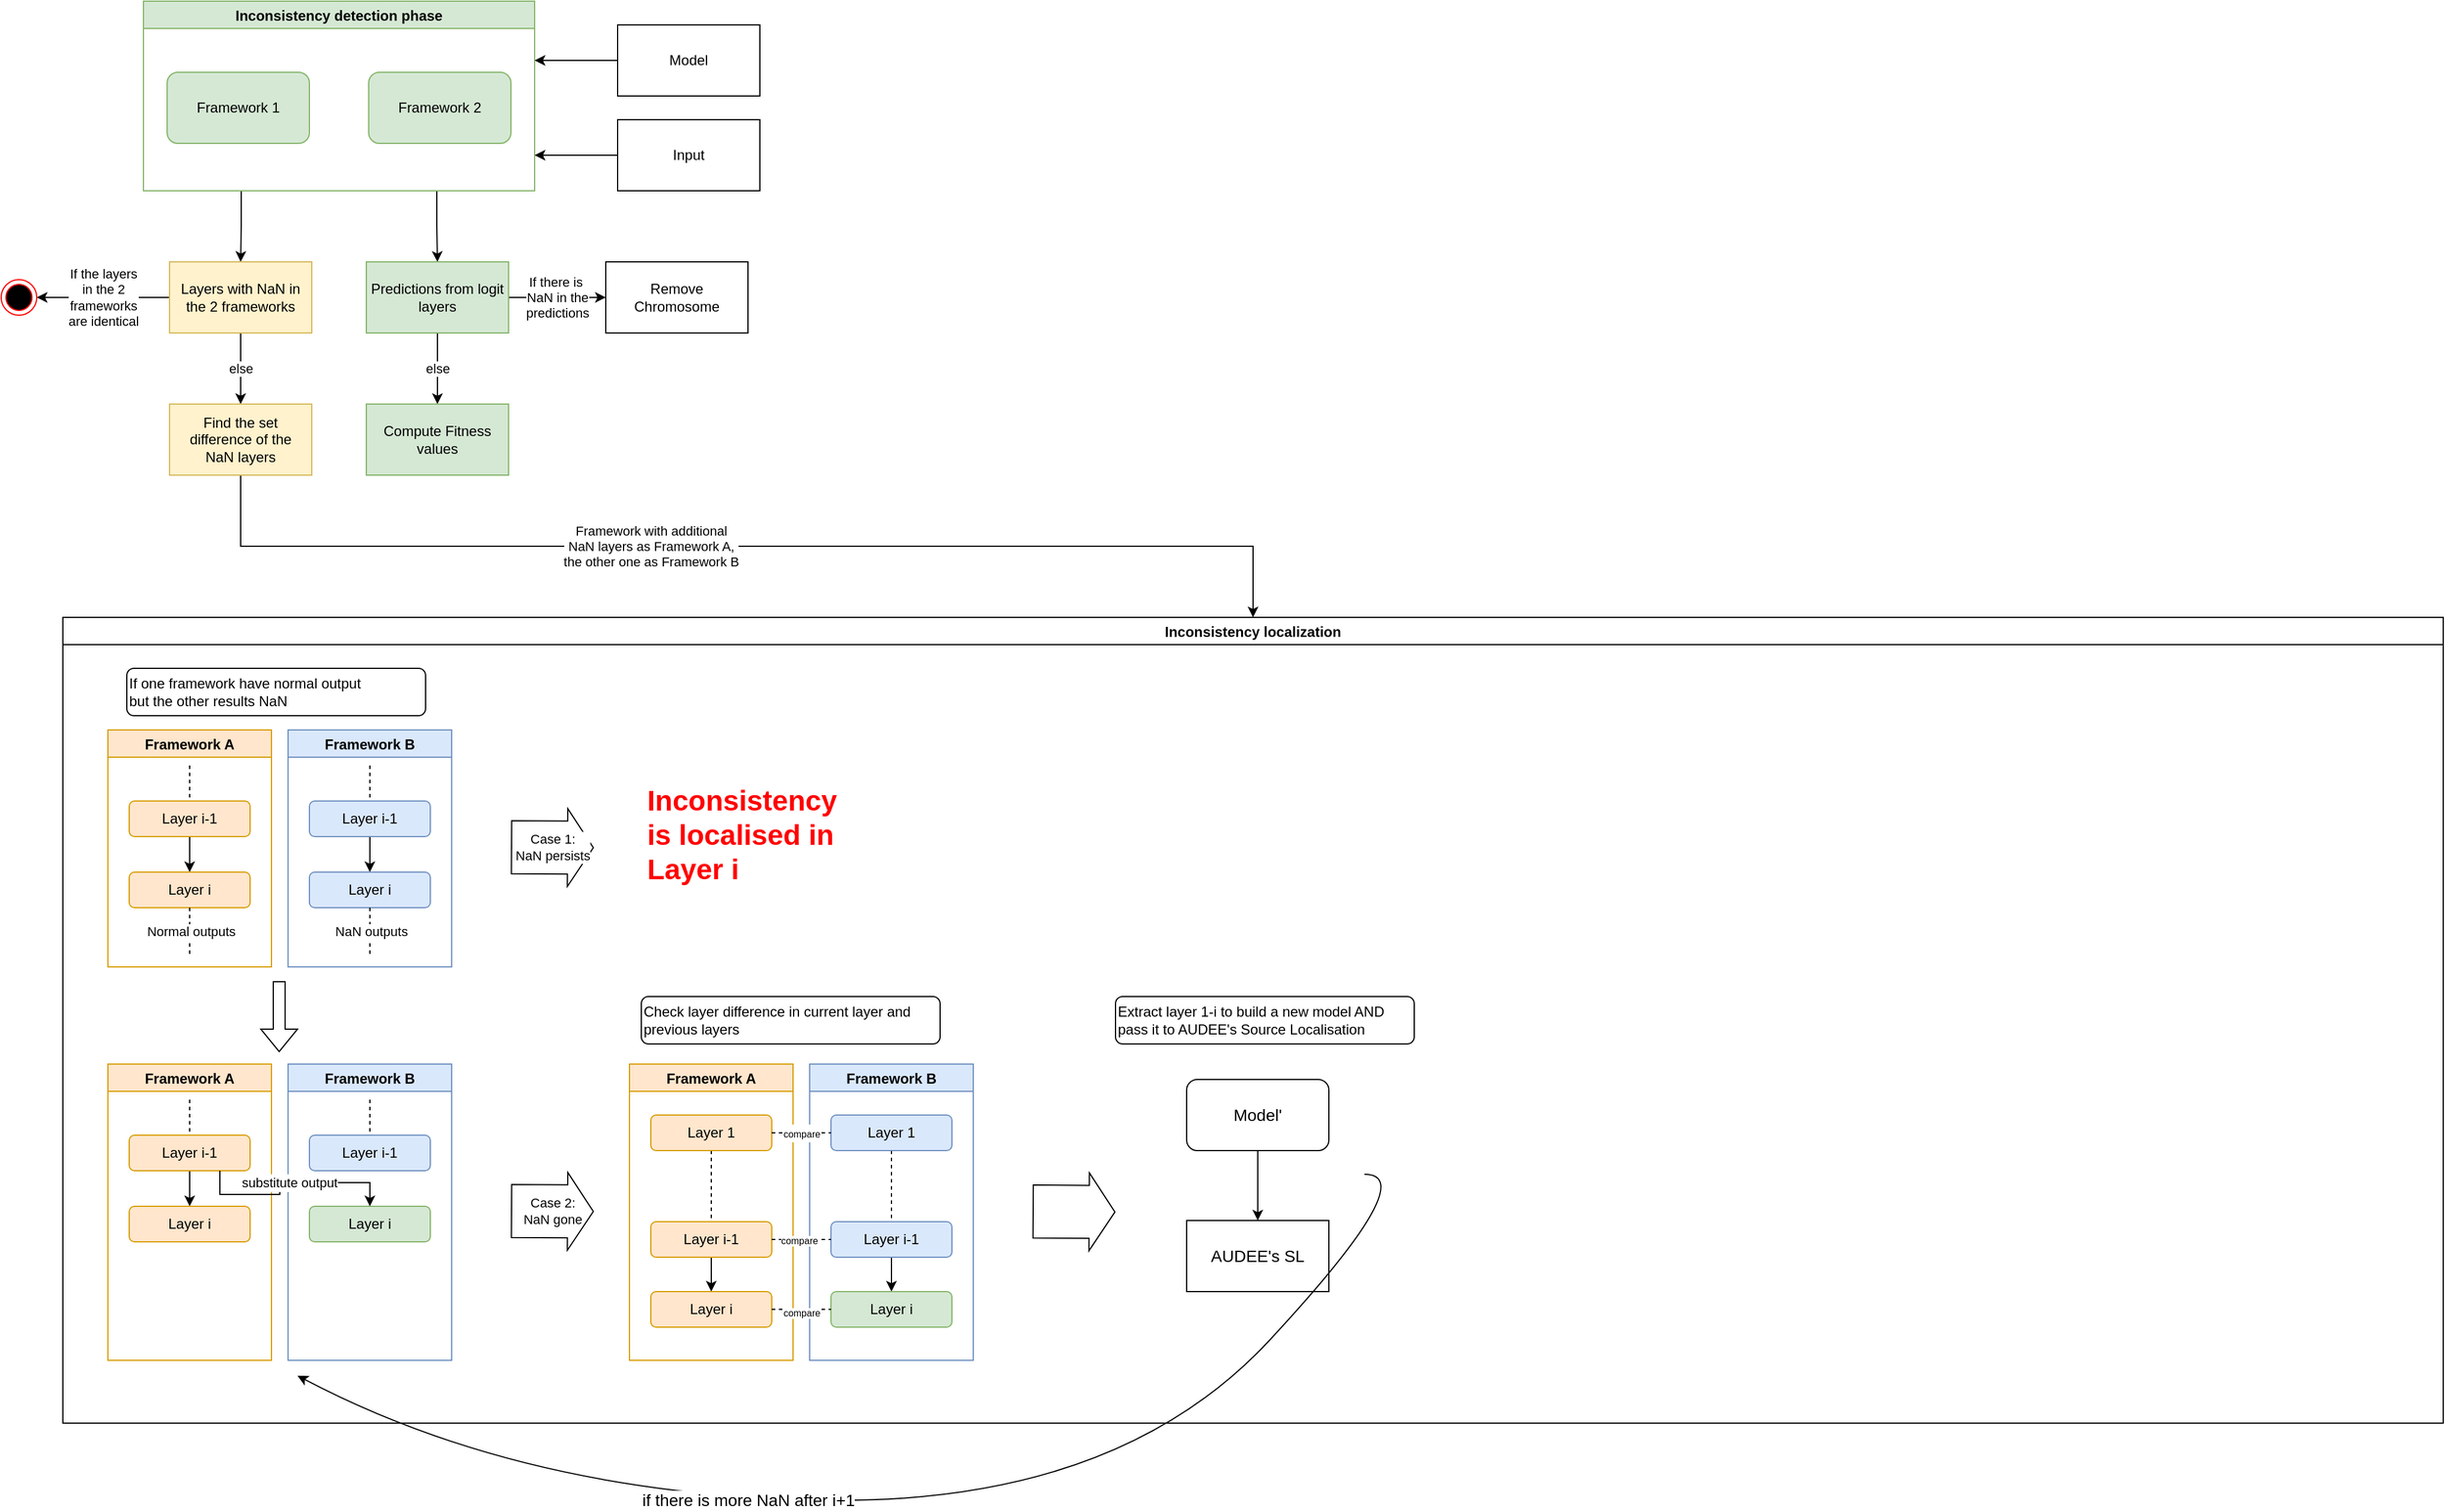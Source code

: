 <mxfile version="17.4.5" type="github">
  <diagram id="KMrJF5xkyydDern5e_y1" name="Page-1">
    <mxGraphModel dx="784" dy="596" grid="1" gridSize="10" guides="1" tooltips="1" connect="1" arrows="1" fold="1" page="1" pageScale="1" pageWidth="827" pageHeight="1169" math="0" shadow="0">
      <root>
        <mxCell id="0" />
        <mxCell id="1" parent="0" />
        <mxCell id="ZWeKVcOg7MyMfSJs-o2y-11" value="Inconsistency localization" style="swimlane;" parent="1" vertex="1">
          <mxGeometry x="72" y="570" width="2008" height="680" as="geometry" />
        </mxCell>
        <mxCell id="n7mDoR5MaPQhv6rX2TrS-96" value="Framework A" style="swimlane;labelBackgroundColor=none;labelBorderColor=none;fillColor=#ffe6cc;strokeColor=#d79b00;" parent="ZWeKVcOg7MyMfSJs-o2y-11" vertex="1">
          <mxGeometry x="38" y="95" width="138" height="200" as="geometry" />
        </mxCell>
        <mxCell id="n7mDoR5MaPQhv6rX2TrS-97" style="edgeStyle=orthogonalEdgeStyle;rounded=0;orthogonalLoop=1;jettySize=auto;html=1;entryX=0.5;entryY=0;entryDx=0;entryDy=0;endArrow=none;endFill=0;dashed=1;" parent="n7mDoR5MaPQhv6rX2TrS-96" target="n7mDoR5MaPQhv6rX2TrS-99" edge="1">
          <mxGeometry relative="1" as="geometry">
            <mxPoint x="69" y="30" as="sourcePoint" />
          </mxGeometry>
        </mxCell>
        <mxCell id="n7mDoR5MaPQhv6rX2TrS-98" style="edgeStyle=orthogonalEdgeStyle;rounded=0;orthogonalLoop=1;jettySize=auto;html=1;endArrow=classic;endFill=1;" parent="n7mDoR5MaPQhv6rX2TrS-96" source="n7mDoR5MaPQhv6rX2TrS-99" target="n7mDoR5MaPQhv6rX2TrS-100" edge="1">
          <mxGeometry relative="1" as="geometry" />
        </mxCell>
        <mxCell id="n7mDoR5MaPQhv6rX2TrS-99" value="Layer i-1" style="rounded=1;whiteSpace=wrap;html=1;labelBackgroundColor=none;labelBorderColor=none;fillColor=#ffe6cc;strokeColor=#d79b00;" parent="n7mDoR5MaPQhv6rX2TrS-96" vertex="1">
          <mxGeometry x="18" y="60" width="102" height="30" as="geometry" />
        </mxCell>
        <mxCell id="n7mDoR5MaPQhv6rX2TrS-100" value="Layer i" style="rounded=1;whiteSpace=wrap;html=1;labelBackgroundColor=none;labelBorderColor=none;fillColor=#ffe6cc;strokeColor=#d79b00;" parent="n7mDoR5MaPQhv6rX2TrS-96" vertex="1">
          <mxGeometry x="18" y="120" width="102" height="30" as="geometry" />
        </mxCell>
        <mxCell id="n7mDoR5MaPQhv6rX2TrS-102" value="Framework B" style="swimlane;labelBackgroundColor=none;labelBorderColor=none;fillColor=#dae8fc;strokeColor=#6c8ebf;" parent="ZWeKVcOg7MyMfSJs-o2y-11" vertex="1">
          <mxGeometry x="190" y="95" width="138" height="200" as="geometry" />
        </mxCell>
        <mxCell id="n7mDoR5MaPQhv6rX2TrS-103" style="edgeStyle=orthogonalEdgeStyle;rounded=0;orthogonalLoop=1;jettySize=auto;html=1;entryX=0.5;entryY=0;entryDx=0;entryDy=0;endArrow=none;endFill=0;dashed=1;" parent="n7mDoR5MaPQhv6rX2TrS-102" target="n7mDoR5MaPQhv6rX2TrS-105" edge="1">
          <mxGeometry relative="1" as="geometry">
            <mxPoint x="69" y="30" as="sourcePoint" />
          </mxGeometry>
        </mxCell>
        <mxCell id="n7mDoR5MaPQhv6rX2TrS-104" style="edgeStyle=orthogonalEdgeStyle;rounded=0;orthogonalLoop=1;jettySize=auto;html=1;endArrow=classic;endFill=1;" parent="n7mDoR5MaPQhv6rX2TrS-102" source="n7mDoR5MaPQhv6rX2TrS-105" target="n7mDoR5MaPQhv6rX2TrS-106" edge="1">
          <mxGeometry relative="1" as="geometry" />
        </mxCell>
        <mxCell id="n7mDoR5MaPQhv6rX2TrS-105" value="Layer i-1" style="rounded=1;whiteSpace=wrap;html=1;labelBackgroundColor=none;labelBorderColor=none;fillColor=#dae8fc;strokeColor=#6c8ebf;" parent="n7mDoR5MaPQhv6rX2TrS-102" vertex="1">
          <mxGeometry x="18" y="60" width="102" height="30" as="geometry" />
        </mxCell>
        <mxCell id="n7mDoR5MaPQhv6rX2TrS-106" value="Layer i" style="rounded=1;whiteSpace=wrap;html=1;labelBackgroundColor=none;labelBorderColor=none;fillColor=#dae8fc;strokeColor=#6c8ebf;" parent="n7mDoR5MaPQhv6rX2TrS-102" vertex="1">
          <mxGeometry x="18" y="120" width="102" height="30" as="geometry" />
        </mxCell>
        <mxCell id="n7mDoR5MaPQhv6rX2TrS-107" value="If one framework have normal output &lt;span style=&quot;white-space: pre&quot;&gt; &lt;br&gt;&lt;/span&gt;but the other results NaN" style="rounded=1;whiteSpace=wrap;html=1;align=left;" parent="ZWeKVcOg7MyMfSJs-o2y-11" vertex="1">
          <mxGeometry x="54" y="43" width="252" height="40" as="geometry" />
        </mxCell>
        <mxCell id="n7mDoR5MaPQhv6rX2TrS-108" value="Framework A" style="swimlane;labelBackgroundColor=none;labelBorderColor=none;fillColor=#ffe6cc;strokeColor=#d79b00;" parent="ZWeKVcOg7MyMfSJs-o2y-11" vertex="1">
          <mxGeometry x="38" y="377" width="138" height="250" as="geometry" />
        </mxCell>
        <mxCell id="n7mDoR5MaPQhv6rX2TrS-109" style="edgeStyle=orthogonalEdgeStyle;rounded=0;orthogonalLoop=1;jettySize=auto;html=1;entryX=0.5;entryY=0;entryDx=0;entryDy=0;endArrow=none;endFill=0;dashed=1;" parent="n7mDoR5MaPQhv6rX2TrS-108" target="n7mDoR5MaPQhv6rX2TrS-111" edge="1">
          <mxGeometry relative="1" as="geometry">
            <mxPoint x="69" y="30" as="sourcePoint" />
          </mxGeometry>
        </mxCell>
        <mxCell id="n7mDoR5MaPQhv6rX2TrS-110" style="edgeStyle=orthogonalEdgeStyle;rounded=0;orthogonalLoop=1;jettySize=auto;html=1;endArrow=classic;endFill=1;" parent="n7mDoR5MaPQhv6rX2TrS-108" source="n7mDoR5MaPQhv6rX2TrS-111" target="n7mDoR5MaPQhv6rX2TrS-112" edge="1">
          <mxGeometry relative="1" as="geometry" />
        </mxCell>
        <mxCell id="n7mDoR5MaPQhv6rX2TrS-111" value="Layer i-1" style="rounded=1;whiteSpace=wrap;html=1;labelBackgroundColor=none;labelBorderColor=none;fillColor=#ffe6cc;strokeColor=#d79b00;" parent="n7mDoR5MaPQhv6rX2TrS-108" vertex="1">
          <mxGeometry x="18" y="60" width="102" height="30" as="geometry" />
        </mxCell>
        <mxCell id="n7mDoR5MaPQhv6rX2TrS-112" value="Layer i" style="rounded=1;whiteSpace=wrap;html=1;labelBackgroundColor=none;labelBorderColor=none;fillColor=#ffe6cc;strokeColor=#d79b00;" parent="n7mDoR5MaPQhv6rX2TrS-108" vertex="1">
          <mxGeometry x="18" y="120" width="102" height="30" as="geometry" />
        </mxCell>
        <mxCell id="n7mDoR5MaPQhv6rX2TrS-114" value="Framework B" style="swimlane;labelBackgroundColor=none;labelBorderColor=none;fillColor=#dae8fc;strokeColor=#6c8ebf;" parent="ZWeKVcOg7MyMfSJs-o2y-11" vertex="1">
          <mxGeometry x="190" y="377" width="138" height="250" as="geometry" />
        </mxCell>
        <mxCell id="n7mDoR5MaPQhv6rX2TrS-115" style="edgeStyle=orthogonalEdgeStyle;rounded=0;orthogonalLoop=1;jettySize=auto;html=1;entryX=0.5;entryY=0;entryDx=0;entryDy=0;endArrow=none;endFill=0;dashed=1;" parent="n7mDoR5MaPQhv6rX2TrS-114" target="n7mDoR5MaPQhv6rX2TrS-117" edge="1">
          <mxGeometry relative="1" as="geometry">
            <mxPoint x="69" y="30" as="sourcePoint" />
          </mxGeometry>
        </mxCell>
        <mxCell id="n7mDoR5MaPQhv6rX2TrS-117" value="Layer i-1" style="rounded=1;whiteSpace=wrap;html=1;labelBackgroundColor=none;labelBorderColor=none;fillColor=#dae8fc;strokeColor=#6c8ebf;" parent="n7mDoR5MaPQhv6rX2TrS-114" vertex="1">
          <mxGeometry x="18" y="60" width="102" height="30" as="geometry" />
        </mxCell>
        <mxCell id="n7mDoR5MaPQhv6rX2TrS-118" value="Layer i" style="rounded=1;whiteSpace=wrap;html=1;labelBackgroundColor=none;labelBorderColor=none;fillColor=#d5e8d4;strokeColor=#82b366;" parent="n7mDoR5MaPQhv6rX2TrS-114" vertex="1">
          <mxGeometry x="18" y="120" width="102" height="30" as="geometry" />
        </mxCell>
        <mxCell id="n7mDoR5MaPQhv6rX2TrS-132" value="" style="shape=flexArrow;endArrow=classic;html=1;rounded=0;fontSize=10;" parent="ZWeKVcOg7MyMfSJs-o2y-11" edge="1">
          <mxGeometry width="50" height="50" relative="1" as="geometry">
            <mxPoint x="182.5" y="307" as="sourcePoint" />
            <mxPoint x="182.5" y="367" as="targetPoint" />
          </mxGeometry>
        </mxCell>
        <mxCell id="n7mDoR5MaPQhv6rX2TrS-154" style="edgeStyle=orthogonalEdgeStyle;rounded=0;orthogonalLoop=1;jettySize=auto;html=1;labelBackgroundColor=none;fontSize=10;fontColor=#FF0000;startArrow=classic;startFill=1;endArrow=none;endFill=0;" parent="ZWeKVcOg7MyMfSJs-o2y-11" edge="1">
          <mxGeometry relative="1" as="geometry">
            <mxPoint x="828" y="505" as="targetPoint" />
          </mxGeometry>
        </mxCell>
        <mxCell id="n7mDoR5MaPQhv6rX2TrS-155" value="&lt;font color=&quot;#000000&quot; style=&quot;font-size: 8px&quot;&gt;substitue&lt;br&gt;output&lt;/font&gt;" style="edgeLabel;html=1;align=center;verticalAlign=middle;resizable=0;points=[];fontSize=10;fontColor=#FF0000;" parent="n7mDoR5MaPQhv6rX2TrS-154" vertex="1" connectable="0">
          <mxGeometry y="2" relative="1" as="geometry">
            <mxPoint as="offset" />
          </mxGeometry>
        </mxCell>
        <mxCell id="-h4L0-unDVR0govAWTsC-1" value="Case 1:&lt;br&gt;NaN persists" style="shape=flexArrow;endArrow=classic;html=1;rounded=0;width=44.706;endSize=6.906;" edge="1" parent="ZWeKVcOg7MyMfSJs-o2y-11">
          <mxGeometry width="50" height="50" relative="1" as="geometry">
            <mxPoint x="378" y="194" as="sourcePoint" />
            <mxPoint x="448" y="194.41" as="targetPoint" />
          </mxGeometry>
        </mxCell>
        <mxCell id="-h4L0-unDVR0govAWTsC-2" value="Case 2:&lt;br&gt;NaN gone" style="shape=flexArrow;endArrow=classic;html=1;rounded=0;width=44.706;endSize=6.906;" edge="1" parent="ZWeKVcOg7MyMfSJs-o2y-11">
          <mxGeometry width="50" height="50" relative="1" as="geometry">
            <mxPoint x="378" y="501" as="sourcePoint" />
            <mxPoint x="448.0" y="501.41" as="targetPoint" />
          </mxGeometry>
        </mxCell>
        <mxCell id="-h4L0-unDVR0govAWTsC-5" value="&lt;h1&gt;&lt;font color=&quot;#ff0000&quot;&gt;Inconsistency is localised in Layer i&lt;/font&gt;&lt;/h1&gt;" style="text;html=1;strokeColor=none;fillColor=none;spacing=5;spacingTop=-20;whiteSpace=wrap;overflow=hidden;rounded=0;fontSize=12;" vertex="1" parent="ZWeKVcOg7MyMfSJs-o2y-11">
          <mxGeometry x="488" y="135" width="190" height="120" as="geometry" />
        </mxCell>
        <mxCell id="-h4L0-unDVR0govAWTsC-8" value="Check layer difference in current layer and previous layers" style="rounded=1;whiteSpace=wrap;html=1;align=left;" vertex="1" parent="ZWeKVcOg7MyMfSJs-o2y-11">
          <mxGeometry x="488" y="320" width="252" height="40" as="geometry" />
        </mxCell>
        <mxCell id="-h4L0-unDVR0govAWTsC-9" value="Framework A" style="swimlane;labelBackgroundColor=none;labelBorderColor=none;fillColor=#ffe6cc;strokeColor=#d79b00;" vertex="1" parent="ZWeKVcOg7MyMfSJs-o2y-11">
          <mxGeometry x="478" y="377" width="138" height="250" as="geometry" />
        </mxCell>
        <mxCell id="-h4L0-unDVR0govAWTsC-11" style="edgeStyle=orthogonalEdgeStyle;rounded=0;orthogonalLoop=1;jettySize=auto;html=1;endArrow=classic;endFill=1;" edge="1" parent="-h4L0-unDVR0govAWTsC-9" source="-h4L0-unDVR0govAWTsC-12" target="-h4L0-unDVR0govAWTsC-13">
          <mxGeometry relative="1" as="geometry" />
        </mxCell>
        <mxCell id="-h4L0-unDVR0govAWTsC-12" value="Layer i-1" style="rounded=1;whiteSpace=wrap;html=1;labelBackgroundColor=none;labelBorderColor=none;fillColor=#ffe6cc;strokeColor=#d79b00;" vertex="1" parent="-h4L0-unDVR0govAWTsC-9">
          <mxGeometry x="18" y="133" width="102" height="30" as="geometry" />
        </mxCell>
        <mxCell id="-h4L0-unDVR0govAWTsC-13" value="Layer i" style="rounded=1;whiteSpace=wrap;html=1;labelBackgroundColor=none;labelBorderColor=none;fillColor=#ffe6cc;strokeColor=#d79b00;" vertex="1" parent="-h4L0-unDVR0govAWTsC-9">
          <mxGeometry x="18" y="192" width="102" height="30" as="geometry" />
        </mxCell>
        <mxCell id="-h4L0-unDVR0govAWTsC-24" style="edgeStyle=orthogonalEdgeStyle;rounded=0;orthogonalLoop=1;jettySize=auto;html=1;exitX=0.5;exitY=1;exitDx=0;exitDy=0;entryX=0.5;entryY=0;entryDx=0;entryDy=0;fontSize=12;fontColor=#FF0000;endArrow=none;endFill=0;dashed=1;" edge="1" parent="-h4L0-unDVR0govAWTsC-9" source="-h4L0-unDVR0govAWTsC-22" target="-h4L0-unDVR0govAWTsC-12">
          <mxGeometry relative="1" as="geometry" />
        </mxCell>
        <mxCell id="-h4L0-unDVR0govAWTsC-22" value="Layer 1" style="rounded=1;whiteSpace=wrap;html=1;labelBackgroundColor=none;labelBorderColor=none;fillColor=#ffe6cc;strokeColor=#d79b00;" vertex="1" parent="-h4L0-unDVR0govAWTsC-9">
          <mxGeometry x="18" y="43" width="102" height="30" as="geometry" />
        </mxCell>
        <mxCell id="-h4L0-unDVR0govAWTsC-14" value="Framework B" style="swimlane;labelBackgroundColor=none;labelBorderColor=none;fillColor=#dae8fc;strokeColor=#6c8ebf;" vertex="1" parent="ZWeKVcOg7MyMfSJs-o2y-11">
          <mxGeometry x="630" y="377" width="138" height="250" as="geometry" />
        </mxCell>
        <mxCell id="-h4L0-unDVR0govAWTsC-16" style="edgeStyle=orthogonalEdgeStyle;rounded=0;orthogonalLoop=1;jettySize=auto;html=1;endArrow=classic;endFill=1;" edge="1" parent="-h4L0-unDVR0govAWTsC-14" source="-h4L0-unDVR0govAWTsC-17" target="-h4L0-unDVR0govAWTsC-18">
          <mxGeometry relative="1" as="geometry" />
        </mxCell>
        <mxCell id="-h4L0-unDVR0govAWTsC-17" value="Layer i-1" style="rounded=1;whiteSpace=wrap;html=1;labelBackgroundColor=none;labelBorderColor=none;fillColor=#dae8fc;strokeColor=#6c8ebf;" vertex="1" parent="-h4L0-unDVR0govAWTsC-14">
          <mxGeometry x="18" y="133" width="102" height="30" as="geometry" />
        </mxCell>
        <mxCell id="-h4L0-unDVR0govAWTsC-18" value="Layer i" style="rounded=1;whiteSpace=wrap;html=1;labelBackgroundColor=none;labelBorderColor=none;fillColor=#d5e8d4;strokeColor=#82b366;" vertex="1" parent="-h4L0-unDVR0govAWTsC-14">
          <mxGeometry x="18" y="192" width="102" height="30" as="geometry" />
        </mxCell>
        <mxCell id="-h4L0-unDVR0govAWTsC-25" style="edgeStyle=orthogonalEdgeStyle;rounded=0;orthogonalLoop=1;jettySize=auto;html=1;exitX=0.5;exitY=1;exitDx=0;exitDy=0;entryX=0.5;entryY=0;entryDx=0;entryDy=0;dashed=1;fontSize=12;fontColor=#FF0000;endArrow=none;endFill=0;" edge="1" parent="-h4L0-unDVR0govAWTsC-14" source="-h4L0-unDVR0govAWTsC-23" target="-h4L0-unDVR0govAWTsC-17">
          <mxGeometry relative="1" as="geometry" />
        </mxCell>
        <mxCell id="-h4L0-unDVR0govAWTsC-23" value="Layer 1" style="rounded=1;whiteSpace=wrap;html=1;labelBackgroundColor=none;labelBorderColor=none;fillColor=#dae8fc;strokeColor=#6c8ebf;" vertex="1" parent="-h4L0-unDVR0govAWTsC-14">
          <mxGeometry x="18" y="43" width="102" height="30" as="geometry" />
        </mxCell>
        <mxCell id="-h4L0-unDVR0govAWTsC-26" value="&lt;font style=&quot;font-size: 8px&quot; color=&quot;#000000&quot;&gt;compare&lt;/font&gt;" style="edgeStyle=orthogonalEdgeStyle;rounded=0;orthogonalLoop=1;jettySize=auto;html=1;exitX=1;exitY=0.5;exitDx=0;exitDy=0;entryX=0;entryY=0.5;entryDx=0;entryDy=0;dashed=1;fontSize=12;fontColor=#FF0000;endArrow=none;endFill=0;" edge="1" parent="ZWeKVcOg7MyMfSJs-o2y-11" source="-h4L0-unDVR0govAWTsC-22" target="-h4L0-unDVR0govAWTsC-23">
          <mxGeometry relative="1" as="geometry" />
        </mxCell>
        <mxCell id="-h4L0-unDVR0govAWTsC-27" style="edgeStyle=orthogonalEdgeStyle;rounded=0;orthogonalLoop=1;jettySize=auto;html=1;exitX=1;exitY=0.5;exitDx=0;exitDy=0;entryX=0;entryY=0.5;entryDx=0;entryDy=0;dashed=1;fontSize=12;fontColor=#FF0000;endArrow=none;endFill=0;" edge="1" parent="ZWeKVcOg7MyMfSJs-o2y-11" source="-h4L0-unDVR0govAWTsC-12" target="-h4L0-unDVR0govAWTsC-17">
          <mxGeometry relative="1" as="geometry" />
        </mxCell>
        <mxCell id="-h4L0-unDVR0govAWTsC-31" value="compare" style="edgeLabel;html=1;align=center;verticalAlign=middle;resizable=0;points=[];fontSize=8;fontColor=#000000;" vertex="1" connectable="0" parent="-h4L0-unDVR0govAWTsC-27">
          <mxGeometry x="-0.101" y="-1" relative="1" as="geometry">
            <mxPoint as="offset" />
          </mxGeometry>
        </mxCell>
        <mxCell id="-h4L0-unDVR0govAWTsC-28" value="&lt;font style=&quot;font-size: 11px&quot; color=&quot;#000000&quot;&gt;substitute output&lt;/font&gt;" style="edgeStyle=orthogonalEdgeStyle;rounded=0;orthogonalLoop=1;jettySize=auto;html=1;exitX=0.75;exitY=1;exitDx=0;exitDy=0;entryX=0.5;entryY=0;entryDx=0;entryDy=0;fontSize=12;fontColor=#FF0000;endArrow=classic;endFill=1;" edge="1" parent="ZWeKVcOg7MyMfSJs-o2y-11" source="n7mDoR5MaPQhv6rX2TrS-111" target="n7mDoR5MaPQhv6rX2TrS-118">
          <mxGeometry relative="1" as="geometry" />
        </mxCell>
        <mxCell id="-h4L0-unDVR0govAWTsC-30" style="edgeStyle=orthogonalEdgeStyle;rounded=0;orthogonalLoop=1;jettySize=auto;html=1;exitX=1;exitY=0.5;exitDx=0;exitDy=0;entryX=0;entryY=0.5;entryDx=0;entryDy=0;fontSize=11;fontColor=#000000;endArrow=none;endFill=0;dashed=1;" edge="1" parent="ZWeKVcOg7MyMfSJs-o2y-11" source="-h4L0-unDVR0govAWTsC-13" target="-h4L0-unDVR0govAWTsC-18">
          <mxGeometry relative="1" as="geometry" />
        </mxCell>
        <mxCell id="-h4L0-unDVR0govAWTsC-32" value="compare" style="edgeLabel;html=1;align=center;verticalAlign=middle;resizable=0;points=[];fontSize=8;fontColor=#000000;" vertex="1" connectable="0" parent="-h4L0-unDVR0govAWTsC-30">
          <mxGeometry x="-0.007" y="-3" relative="1" as="geometry">
            <mxPoint as="offset" />
          </mxGeometry>
        </mxCell>
        <mxCell id="-h4L0-unDVR0govAWTsC-33" value="Extract layer 1-i to build a new model AND&lt;br&gt;pass it to AUDEE&#39;s Source Localisation" style="rounded=1;whiteSpace=wrap;html=1;align=left;" vertex="1" parent="ZWeKVcOg7MyMfSJs-o2y-11">
          <mxGeometry x="888" y="320" width="252" height="40" as="geometry" />
        </mxCell>
        <mxCell id="-h4L0-unDVR0govAWTsC-51" value="" style="shape=flexArrow;endArrow=classic;html=1;rounded=0;width=44.706;endSize=6.906;" edge="1" parent="ZWeKVcOg7MyMfSJs-o2y-11">
          <mxGeometry width="50" height="50" relative="1" as="geometry">
            <mxPoint x="818.0" y="501.41" as="sourcePoint" />
            <mxPoint x="888.0" y="501.82" as="targetPoint" />
          </mxGeometry>
        </mxCell>
        <mxCell id="-h4L0-unDVR0govAWTsC-55" style="edgeStyle=orthogonalEdgeStyle;rounded=0;orthogonalLoop=1;jettySize=auto;html=1;exitX=0.5;exitY=1;exitDx=0;exitDy=0;entryX=0.5;entryY=0;entryDx=0;entryDy=0;fontSize=14;fontColor=#000000;endArrow=classic;endFill=1;startArrow=none;startFill=0;" edge="1" parent="ZWeKVcOg7MyMfSJs-o2y-11" source="-h4L0-unDVR0govAWTsC-53" target="-h4L0-unDVR0govAWTsC-54">
          <mxGeometry relative="1" as="geometry" />
        </mxCell>
        <mxCell id="-h4L0-unDVR0govAWTsC-53" value="&lt;font style=&quot;font-size: 14px&quot;&gt;Model&#39;&lt;/font&gt;" style="rounded=1;whiteSpace=wrap;html=1;fontSize=8;fontColor=#000000;" vertex="1" parent="ZWeKVcOg7MyMfSJs-o2y-11">
          <mxGeometry x="948" y="390" width="120" height="60" as="geometry" />
        </mxCell>
        <mxCell id="-h4L0-unDVR0govAWTsC-54" value="AUDEE&#39;s SL" style="rounded=0;whiteSpace=wrap;html=1;fontSize=14;fontColor=#000000;" vertex="1" parent="ZWeKVcOg7MyMfSJs-o2y-11">
          <mxGeometry x="948" y="509" width="120" height="60" as="geometry" />
        </mxCell>
        <mxCell id="ZWeKVcOg7MyMfSJs-o2y-24" style="edgeStyle=orthogonalEdgeStyle;rounded=0;orthogonalLoop=1;jettySize=auto;html=1;exitX=0.25;exitY=1;exitDx=0;exitDy=0;entryX=0.5;entryY=0;entryDx=0;entryDy=0;" parent="1" source="ZWeKVcOg7MyMfSJs-o2y-16" target="ZWeKVcOg7MyMfSJs-o2y-25" edge="1">
          <mxGeometry relative="1" as="geometry">
            <mxPoint x="223" y="260" as="targetPoint" />
          </mxGeometry>
        </mxCell>
        <mxCell id="ZWeKVcOg7MyMfSJs-o2y-27" style="edgeStyle=orthogonalEdgeStyle;rounded=0;orthogonalLoop=1;jettySize=auto;html=1;exitX=0.75;exitY=1;exitDx=0;exitDy=0;entryX=0.5;entryY=0;entryDx=0;entryDy=0;" parent="1" source="ZWeKVcOg7MyMfSJs-o2y-16" target="ZWeKVcOg7MyMfSJs-o2y-26" edge="1">
          <mxGeometry relative="1" as="geometry" />
        </mxCell>
        <mxCell id="ZWeKVcOg7MyMfSJs-o2y-16" value="Inconsistency detection phase" style="swimlane;fillColor=#d5e8d4;strokeColor=#82b366;" parent="1" vertex="1">
          <mxGeometry x="140" y="50" width="330" height="160" as="geometry" />
        </mxCell>
        <mxCell id="ZWeKVcOg7MyMfSJs-o2y-17" value="Framework 1" style="rounded=1;whiteSpace=wrap;html=1;fillColor=#d5e8d4;strokeColor=#82b366;" parent="ZWeKVcOg7MyMfSJs-o2y-16" vertex="1">
          <mxGeometry x="20" y="60" width="120" height="60" as="geometry" />
        </mxCell>
        <mxCell id="ZWeKVcOg7MyMfSJs-o2y-18" value="Framework 2" style="rounded=1;whiteSpace=wrap;html=1;fillColor=#d5e8d4;strokeColor=#82b366;" parent="ZWeKVcOg7MyMfSJs-o2y-16" vertex="1">
          <mxGeometry x="190" y="60" width="120" height="60" as="geometry" />
        </mxCell>
        <mxCell id="ZWeKVcOg7MyMfSJs-o2y-21" style="edgeStyle=orthogonalEdgeStyle;rounded=0;orthogonalLoop=1;jettySize=auto;html=1;" parent="1" source="ZWeKVcOg7MyMfSJs-o2y-19" edge="1">
          <mxGeometry relative="1" as="geometry">
            <mxPoint x="470" y="100" as="targetPoint" />
          </mxGeometry>
        </mxCell>
        <mxCell id="ZWeKVcOg7MyMfSJs-o2y-19" value="Model" style="rounded=0;whiteSpace=wrap;html=1;" parent="1" vertex="1">
          <mxGeometry x="540" y="70" width="120" height="60" as="geometry" />
        </mxCell>
        <mxCell id="ZWeKVcOg7MyMfSJs-o2y-22" style="edgeStyle=orthogonalEdgeStyle;rounded=0;orthogonalLoop=1;jettySize=auto;html=1;" parent="1" source="ZWeKVcOg7MyMfSJs-o2y-20" edge="1">
          <mxGeometry relative="1" as="geometry">
            <mxPoint x="470" y="180" as="targetPoint" />
          </mxGeometry>
        </mxCell>
        <mxCell id="ZWeKVcOg7MyMfSJs-o2y-20" value="Input" style="rounded=0;whiteSpace=wrap;html=1;" parent="1" vertex="1">
          <mxGeometry x="540" y="150" width="120" height="60" as="geometry" />
        </mxCell>
        <mxCell id="ZWeKVcOg7MyMfSJs-o2y-36" value="" style="edgeStyle=orthogonalEdgeStyle;rounded=0;orthogonalLoop=1;jettySize=auto;html=1;entryX=0.5;entryY=0;entryDx=0;entryDy=0;" parent="1" source="ZWeKVcOg7MyMfSJs-o2y-25" target="ZWeKVcOg7MyMfSJs-o2y-43" edge="1">
          <mxGeometry relative="1" as="geometry">
            <mxPoint x="222" y="390" as="targetPoint" />
          </mxGeometry>
        </mxCell>
        <mxCell id="ZWeKVcOg7MyMfSJs-o2y-40" value="else" style="edgeLabel;html=1;align=center;verticalAlign=middle;resizable=0;points=[];" parent="ZWeKVcOg7MyMfSJs-o2y-36" vertex="1" connectable="0">
          <mxGeometry relative="1" as="geometry">
            <mxPoint as="offset" />
          </mxGeometry>
        </mxCell>
        <mxCell id="ZWeKVcOg7MyMfSJs-o2y-39" value="If the layers&lt;br&gt;in the 2&lt;br&gt;frameworks&lt;br&gt;are identical" style="edgeStyle=orthogonalEdgeStyle;rounded=0;orthogonalLoop=1;jettySize=auto;html=1;entryX=1;entryY=0.5;entryDx=0;entryDy=0;" parent="1" source="ZWeKVcOg7MyMfSJs-o2y-25" target="ZWeKVcOg7MyMfSJs-o2y-38" edge="1">
          <mxGeometry relative="1" as="geometry" />
        </mxCell>
        <mxCell id="ZWeKVcOg7MyMfSJs-o2y-25" value="Layers with NaN in the 2 frameworks" style="rounded=0;whiteSpace=wrap;html=1;fillColor=#fff2cc;strokeColor=#d6b656;" parent="1" vertex="1">
          <mxGeometry x="162" y="270" width="120" height="60" as="geometry" />
        </mxCell>
        <mxCell id="ZWeKVcOg7MyMfSJs-o2y-33" value="else" style="edgeStyle=orthogonalEdgeStyle;rounded=0;orthogonalLoop=1;jettySize=auto;html=1;" parent="1" source="ZWeKVcOg7MyMfSJs-o2y-26" target="ZWeKVcOg7MyMfSJs-o2y-32" edge="1">
          <mxGeometry relative="1" as="geometry" />
        </mxCell>
        <mxCell id="ZWeKVcOg7MyMfSJs-o2y-42" value="If there is&amp;nbsp;&lt;br&gt;NaN&amp;nbsp;in the &lt;br&gt;predictions" style="edgeStyle=orthogonalEdgeStyle;rounded=0;orthogonalLoop=1;jettySize=auto;html=1;entryX=0;entryY=0.5;entryDx=0;entryDy=0;" parent="1" source="ZWeKVcOg7MyMfSJs-o2y-26" target="ZWeKVcOg7MyMfSJs-o2y-47" edge="1">
          <mxGeometry relative="1" as="geometry">
            <mxPoint x="530" y="300" as="targetPoint" />
          </mxGeometry>
        </mxCell>
        <mxCell id="ZWeKVcOg7MyMfSJs-o2y-26" value="Predictions from logit layers" style="rounded=0;whiteSpace=wrap;html=1;fillColor=#d5e8d4;strokeColor=#82b366;" parent="1" vertex="1">
          <mxGeometry x="328" y="270" width="120" height="60" as="geometry" />
        </mxCell>
        <mxCell id="ZWeKVcOg7MyMfSJs-o2y-32" value="Compute Fitness values" style="whiteSpace=wrap;html=1;rounded=0;fillColor=#d5e8d4;strokeColor=#82b366;" parent="1" vertex="1">
          <mxGeometry x="328" y="390" width="120" height="60" as="geometry" />
        </mxCell>
        <mxCell id="ZWeKVcOg7MyMfSJs-o2y-38" value="" style="ellipse;html=1;shape=endState;fillColor=#000000;strokeColor=#ff0000;labelBackgroundColor=none;labelBorderColor=none;" parent="1" vertex="1">
          <mxGeometry x="20" y="285" width="30" height="30" as="geometry" />
        </mxCell>
        <mxCell id="ZWeKVcOg7MyMfSJs-o2y-44" value="Framework&amp;nbsp;with additional &lt;br&gt;NaN&amp;nbsp;layers as Framework A,&lt;br&gt;the other one as Framework B" style="edgeStyle=orthogonalEdgeStyle;rounded=0;orthogonalLoop=1;jettySize=auto;html=1;entryX=0.5;entryY=0;entryDx=0;entryDy=0;" parent="1" source="ZWeKVcOg7MyMfSJs-o2y-43" target="ZWeKVcOg7MyMfSJs-o2y-11" edge="1">
          <mxGeometry x="-0.167" relative="1" as="geometry">
            <mxPoint x="420" y="520" as="targetPoint" />
            <Array as="points" />
            <mxPoint as="offset" />
          </mxGeometry>
        </mxCell>
        <mxCell id="ZWeKVcOg7MyMfSJs-o2y-43" value="Find the set difference of the &lt;br&gt;NaN layers" style="rounded=0;whiteSpace=wrap;html=1;labelBackgroundColor=none;labelBorderColor=none;fillColor=#fff2cc;strokeColor=#d6b656;" parent="1" vertex="1">
          <mxGeometry x="162" y="390" width="120" height="60" as="geometry" />
        </mxCell>
        <mxCell id="ZWeKVcOg7MyMfSJs-o2y-47" value="Remove Chromosome" style="rounded=0;whiteSpace=wrap;html=1;labelBackgroundColor=none;labelBorderColor=none;" parent="1" vertex="1">
          <mxGeometry x="530" y="270" width="120" height="60" as="geometry" />
        </mxCell>
        <mxCell id="n7mDoR5MaPQhv6rX2TrS-123" value="Normal outputs" style="edgeStyle=orthogonalEdgeStyle;rounded=0;orthogonalLoop=1;jettySize=auto;html=1;endArrow=none;endFill=0;dashed=1;exitX=0.5;exitY=1;exitDx=0;exitDy=0;" parent="1" source="n7mDoR5MaPQhv6rX2TrS-100" edge="1">
          <mxGeometry relative="1" as="geometry">
            <mxPoint x="179" y="855" as="targetPoint" />
            <Array as="points" />
          </mxGeometry>
        </mxCell>
        <mxCell id="n7mDoR5MaPQhv6rX2TrS-124" value="NaN outputs" style="edgeStyle=orthogonalEdgeStyle;rounded=0;orthogonalLoop=1;jettySize=auto;html=1;endArrow=none;endFill=0;dashed=1;exitX=0.5;exitY=1;exitDx=0;exitDy=0;" parent="1" source="n7mDoR5MaPQhv6rX2TrS-106" edge="1">
          <mxGeometry relative="1" as="geometry">
            <mxPoint x="331" y="855" as="targetPoint" />
            <Array as="points" />
            <mxPoint x="189" y="857" as="sourcePoint" />
          </mxGeometry>
        </mxCell>
        <mxCell id="-h4L0-unDVR0govAWTsC-79" value="" style="curved=1;endArrow=classic;html=1;rounded=0;fontSize=14;fontColor=#000000;" edge="1" parent="1">
          <mxGeometry width="50" height="50" relative="1" as="geometry">
            <mxPoint x="1170" y="1040" as="sourcePoint" />
            <mxPoint x="270" y="1210" as="targetPoint" />
            <Array as="points">
              <mxPoint x="1220" y="1040" />
              <mxPoint x="960" y="1320" />
              <mxPoint x="460" y="1310" />
            </Array>
          </mxGeometry>
        </mxCell>
        <mxCell id="-h4L0-unDVR0govAWTsC-81" value="if there is more NaN after i+1" style="edgeLabel;html=1;align=center;verticalAlign=middle;resizable=0;points=[];fontSize=14;fontColor=#000000;" vertex="1" connectable="0" parent="-h4L0-unDVR0govAWTsC-79">
          <mxGeometry x="0.294" y="1" relative="1" as="geometry">
            <mxPoint as="offset" />
          </mxGeometry>
        </mxCell>
      </root>
    </mxGraphModel>
  </diagram>
</mxfile>
